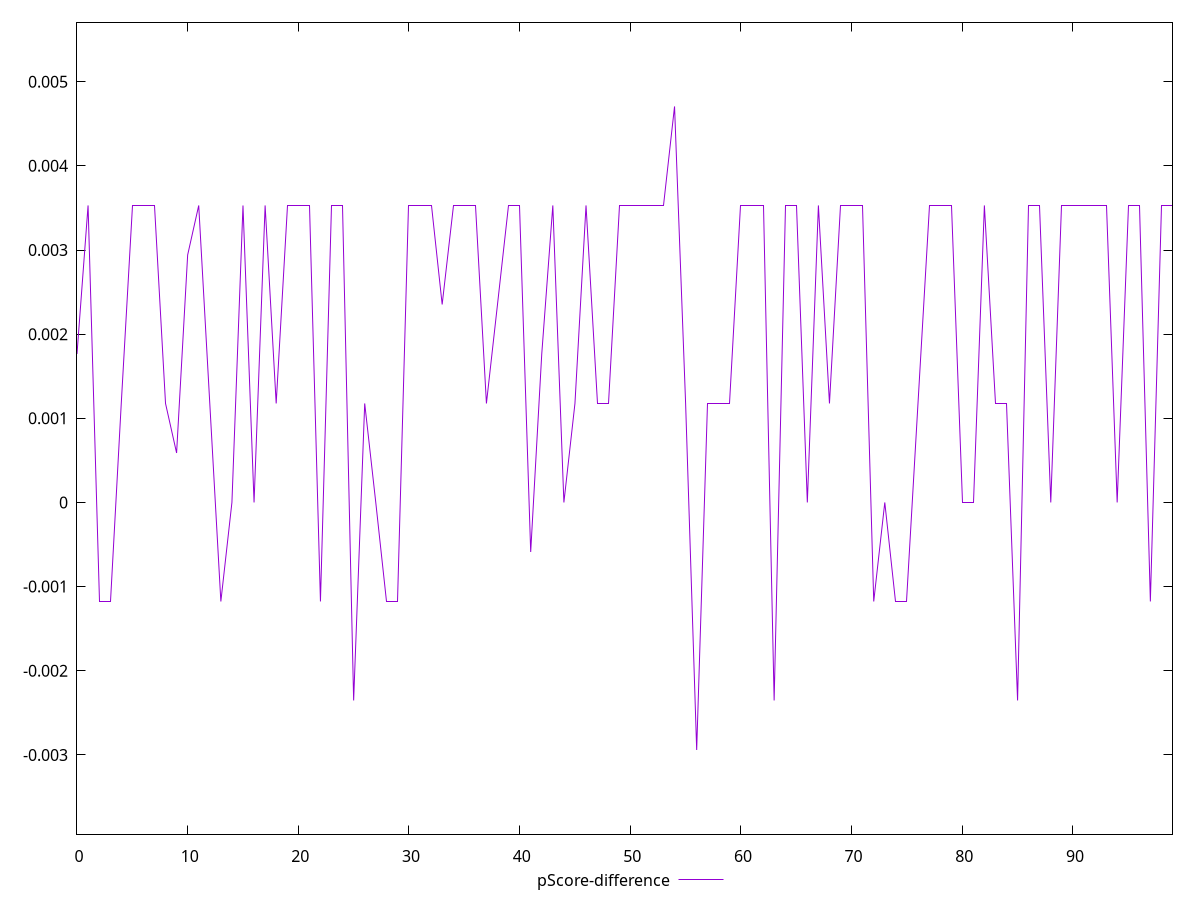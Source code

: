reset

$pScoreDifference <<EOF
0 0.001764705882352946
1 0.0035294117647058365
2 -0.0011764705882352788
3 -0.0011764705882353343
4 0.0011764705882352788
5 0.0035294117647058365
6 0.0035294117647058365
7 0.0035294117647058365
8 0.0011764705882352788
9 0.0005882352941176672
10 0.002941176470588225
11 0.0035294117647058365
12 0.0011764705882352788
13 -0.0011764705882352788
14 0
15 0.0035294117647058365
16 0
17 0.0035294117647058365
18 0.0011764705882352788
19 0.0035294117647058365
20 0.0035294117647058365
21 0.0035294117647058365
22 -0.0011764705882352788
23 0.0035294117647058365
24 0.0035294117647058365
25 -0.002352941176470613
26 0.0011764705882352788
27 0
28 -0.0011764705882352788
29 -0.0011764705882352788
30 0.0035294117647058365
31 0.0035294117647058365
32 0.0035294117647058365
33 0.002352941176470613
34 0.0035294117647058365
35 0.0035294117647058365
36 0.0035294117647058365
37 0.0011764705882352788
38 0.002352941176470613
39 0.0035294117647058365
40 0.0035294117647058365
41 -0.0005882352941176672
42 0.001764705882352946
43 0.0035294117647058365
44 0
45 0.0011764705882352788
46 0.0035294117647058365
47 0.0011764705882352788
48 0.0011764705882352788
49 0.0035294117647058365
50 0.0035294117647058365
51 0.0035294117647058365
52 0.0035294117647058365
53 0.0035294117647058365
54 0.004705882352941171
55 0.0011764705882352788
56 -0.002941176470588225
57 0.0011764705882352788
58 0.0011764705882352788
59 0.0011764705882352788
60 0.0035294117647058365
61 0.0035294117647058365
62 0.0035294117647058365
63 -0.002352941176470613
64 0.0035294117647058365
65 0.0035294117647058365
66 0
67 0.0035294117647058365
68 0.0011764705882352788
69 0.0035294117647058365
70 0.0035294117647058365
71 0.0035294117647058365
72 -0.0011764705882352788
73 0
74 -0.0011764705882352788
75 -0.0011764705882352788
76 0.0011764705882352788
77 0.0035294117647058365
78 0.0035294117647058365
79 0.0035294117647058365
80 0
81 0
82 0.0035294117647058365
83 0.0011764705882352788
84 0.0011764705882352788
85 -0.002352941176470613
86 0.0035294117647058365
87 0.0035294117647058365
88 0
89 0.0035294117647058365
90 0.0035294117647058365
91 0.0035294117647058365
92 0.0035294117647058365
93 0.0035294117647058365
94 0
95 0.0035294117647058365
96 0.0035294117647058365
97 -0.0011764705882352788
98 0.0035294117647058365
99 0.0035294117647058365
EOF

set key outside below
set xrange [0:99]
set yrange [-0.003941176470588225:0.005705882352941171]
set trange [-0.003941176470588225:0.005705882352941171]
set terminal svg size 640, 500 enhanced background rgb 'white'
set output "report_00017_2021-02-10T15-08-03.406Z/unused-javascript/samples/pages+cached+noadtech+nomedia/pScore-difference/values.svg"

plot $pScoreDifference title "pScore-difference" with line

reset
